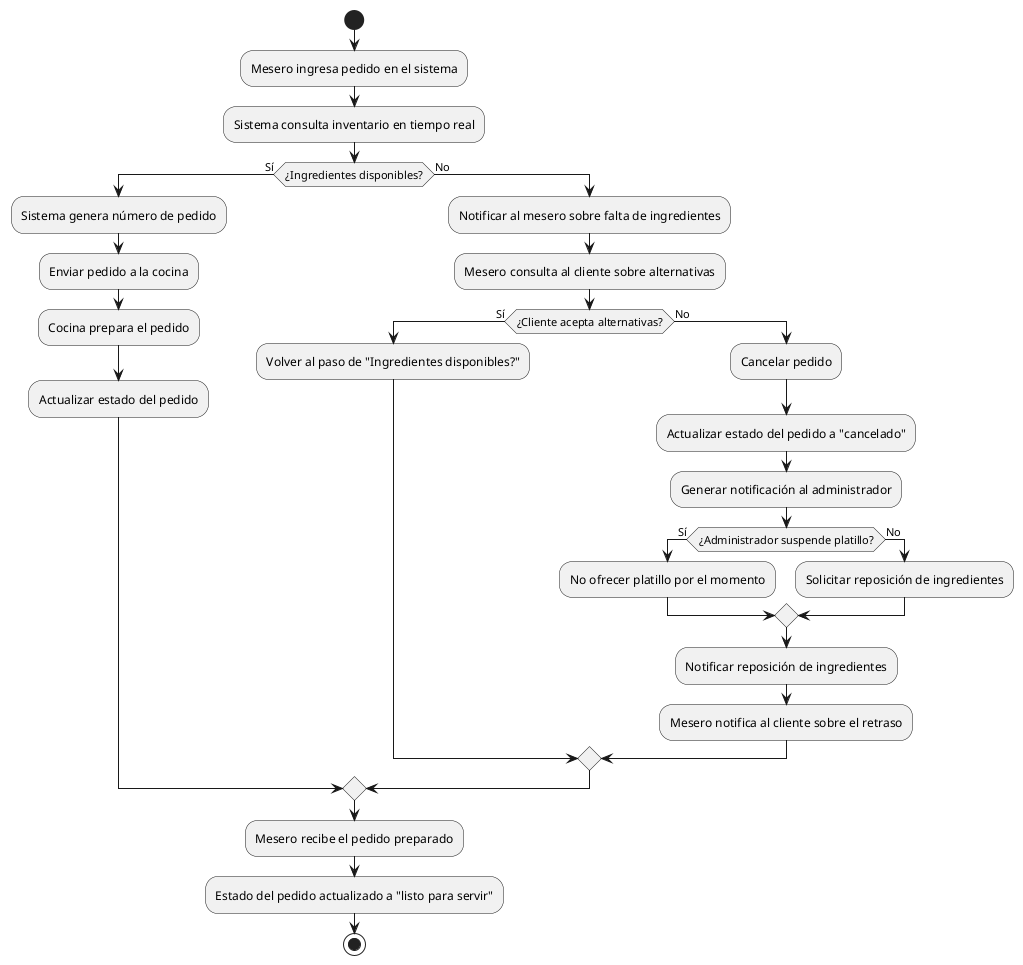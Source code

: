 @startuml procesos
start
:Mesero ingresa pedido en el sistema;
:Sistema consulta inventario en tiempo real;
if (¿Ingredientes disponibles?) then (Sí)
    :Sistema genera número de pedido;
    :Enviar pedido a la cocina;
    :Cocina prepara el pedido;
    :Actualizar estado del pedido;
else (No)
    :Notificar al mesero sobre falta de ingredientes;
    :Mesero consulta al cliente sobre alternativas;
    if (¿Cliente acepta alternativas?) then (Sí)
        :Volver al paso de "Ingredientes disponibles?";
    else (No)
        :Cancelar pedido;
        :Actualizar estado del pedido a "cancelado";
        :Generar notificación al administrador;
        if (¿Administrador suspende platillo?) then (Sí)
            :No ofrecer platillo por el momento;
        else (No)
            :Solicitar reposición de ingredientes;
        endif
        :Notificar reposición de ingredientes;
        :Mesero notifica al cliente sobre el retraso;
    endif
endif
:Mesero recibe el pedido preparado;
:Estado del pedido actualizado a "listo para servir";
stop
@enduml

